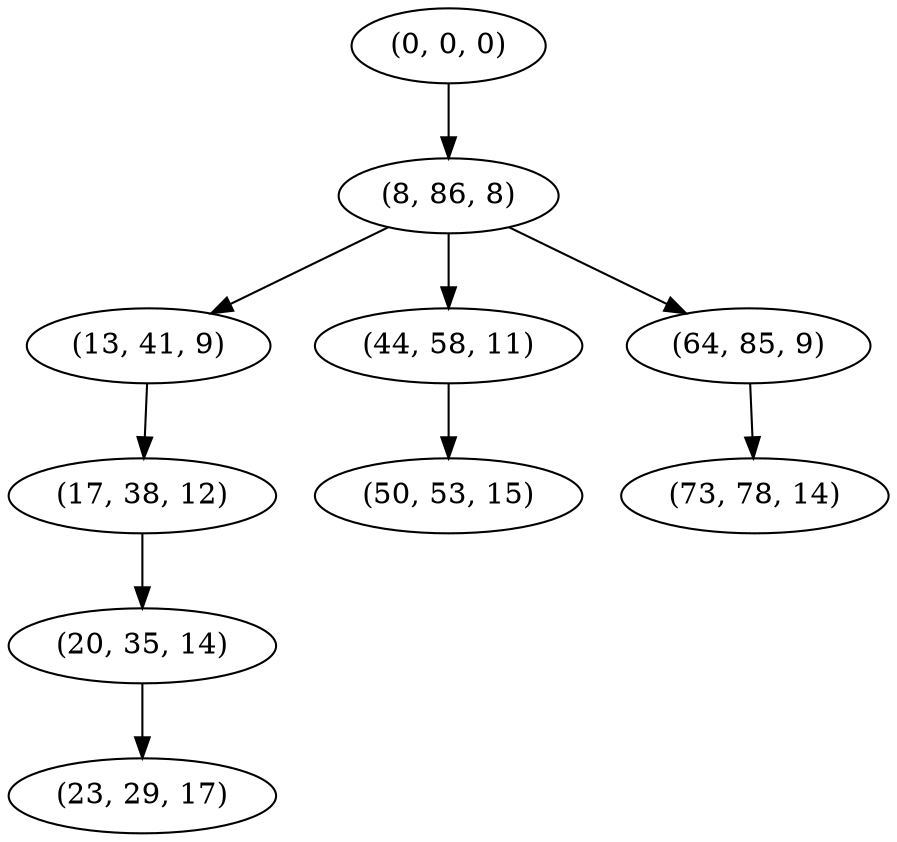 digraph tree {
    "(0, 0, 0)";
    "(8, 86, 8)";
    "(13, 41, 9)";
    "(17, 38, 12)";
    "(20, 35, 14)";
    "(23, 29, 17)";
    "(44, 58, 11)";
    "(50, 53, 15)";
    "(64, 85, 9)";
    "(73, 78, 14)";
    "(0, 0, 0)" -> "(8, 86, 8)";
    "(8, 86, 8)" -> "(13, 41, 9)";
    "(8, 86, 8)" -> "(44, 58, 11)";
    "(8, 86, 8)" -> "(64, 85, 9)";
    "(13, 41, 9)" -> "(17, 38, 12)";
    "(17, 38, 12)" -> "(20, 35, 14)";
    "(20, 35, 14)" -> "(23, 29, 17)";
    "(44, 58, 11)" -> "(50, 53, 15)";
    "(64, 85, 9)" -> "(73, 78, 14)";
}
